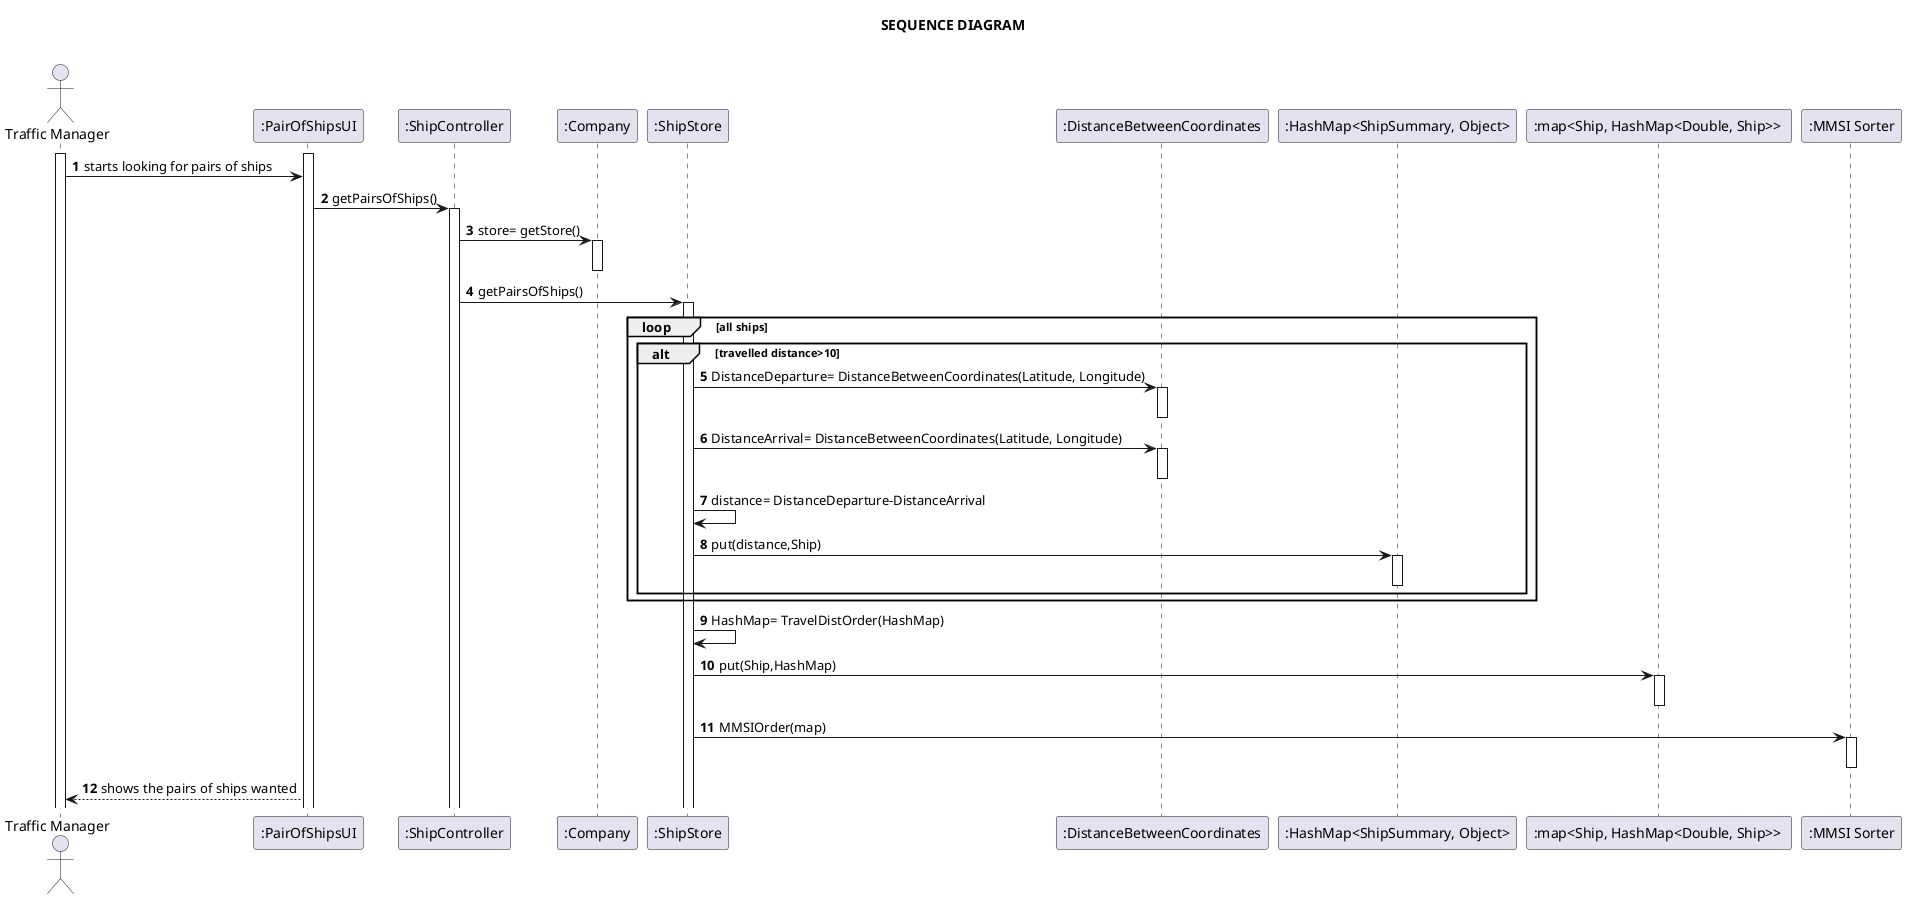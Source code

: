 @startuml
'https://plantuml.com/sequence-diagram

title <b>SEQUENCE DIAGRAM\n
autonumber
'hide footbox
actor "Traffic Manager" as MAN

participant ":PairOfShipsUI" as UI
participant ":ShipController" as Controller
participant ":Company" as Company
participant ":ShipStore" as Store
participant ":HashMap<ShipSummary, Object>" as map
participant ":DistanceBetweenCoordinates" as Distance
participant ":ShipHashMap<Double, Ship>" as map
participant ":map<Ship, HashMap<Double, Ship>> " as mapHash

participant ":MMSI Sorter" as MMSI



activate MAN
activate UI
MAN -> UI : starts looking for pairs of ships
UI -> Controller :getPairsOfShips()
activate Controller
Controller -> Company : store= getStore()
activate Company
deactivate Company
Controller -> Store :getPairsOfShips()
activate Store
loop all ships
alt travelled distance>10
Store -> Distance :  DistanceDeparture= DistanceBetweenCoordinates(Latitude, Longitude)
activate Distance
deactivate Distance
Store -> Distance :  DistanceArrival= DistanceBetweenCoordinates(Latitude, Longitude)
activate Distance
deactivate Distance
Store -> Store : distance= DistanceDeparture-DistanceArrival
Store -> map : put(distance,Ship)
activate map
deactivate map
end
end
Store -> Store : HashMap= TravelDistOrder(HashMap)
Store -> mapHash : put(Ship,HashMap)
activate mapHash
deactivate mapHash
Store -> MMSI : MMSIOrder(map)
activate MMSI
deactivate MMSI

UI --> MAN : shows the pairs of ships wanted


@enduml